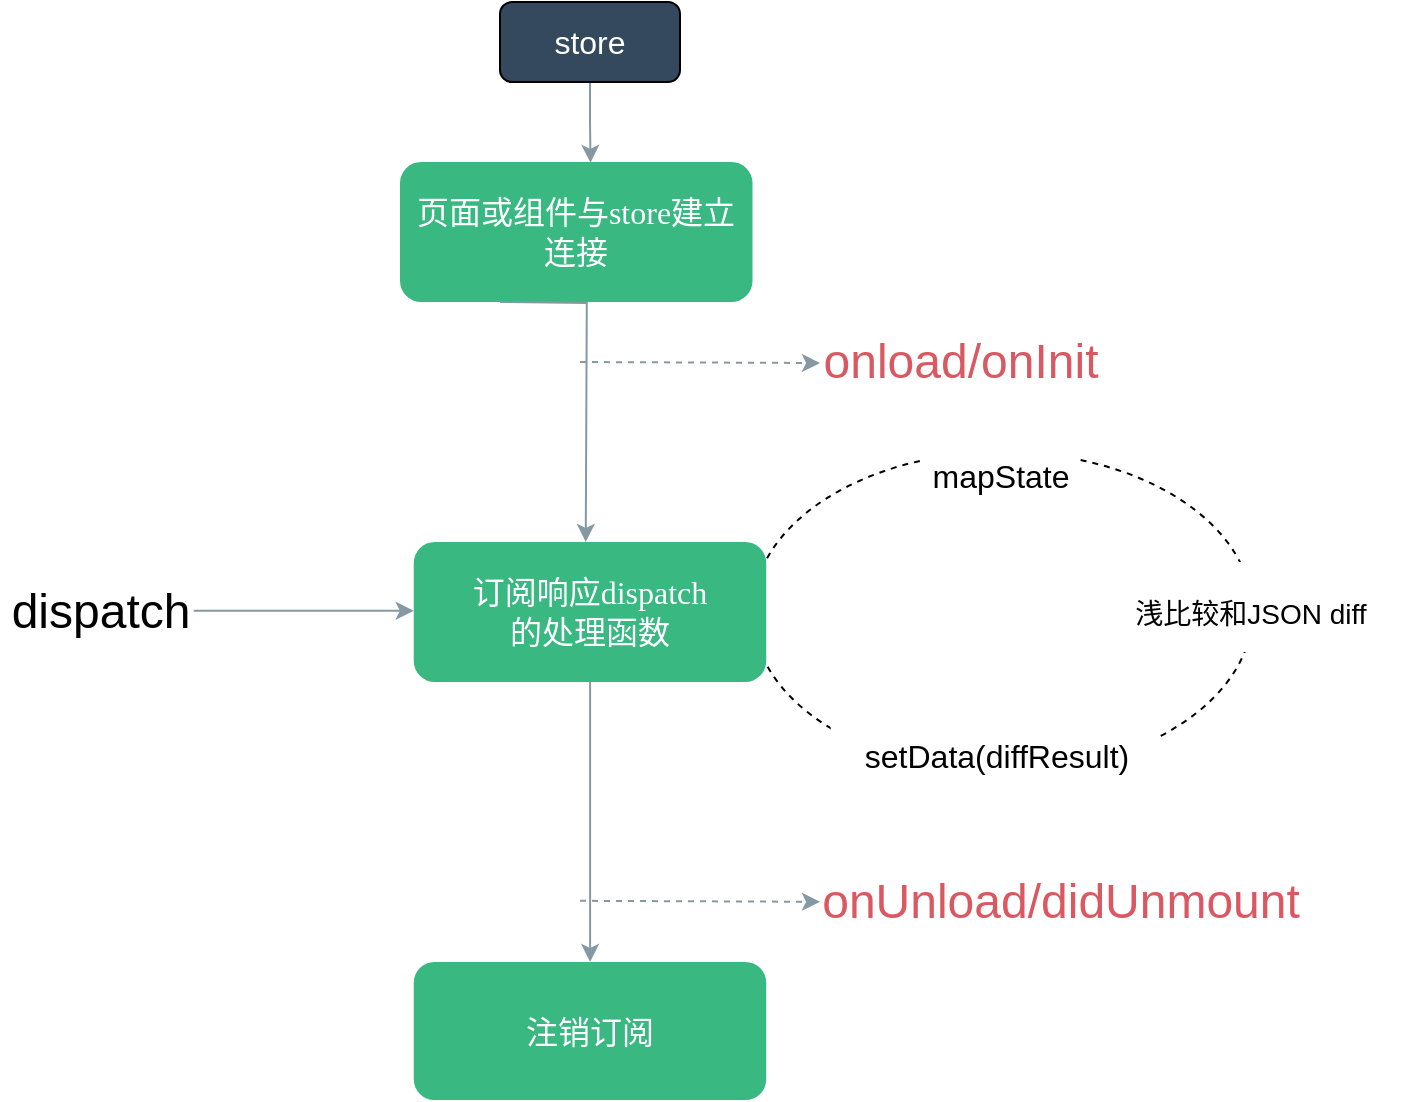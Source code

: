 <mxfile version="12.5.1" type="github">
  <diagram id="C5RBs43oDa-KdzZeNtuy" name="Page-1">
    <mxGraphModel dx="1004" dy="668" grid="1" gridSize="10" guides="1" tooltips="1" connect="1" arrows="1" fold="1" page="1" pageScale="1" pageWidth="827" pageHeight="1169" math="0" shadow="0">
      <root>
        <mxCell id="WIyWlLk6GJQsqaUBKTNV-0"/>
        <mxCell id="WIyWlLk6GJQsqaUBKTNV-1" parent="WIyWlLk6GJQsqaUBKTNV-0"/>
        <mxCell id="lqpBM2IWSvwyHKy44acA-0" value="" style="edgeStyle=orthogonalEdgeStyle;rounded=0;orthogonalLoop=1;jettySize=auto;html=1;exitX=0.5;exitY=1;exitDx=0;exitDy=0;strokeColor=#8599A3;" edge="1" parent="WIyWlLk6GJQsqaUBKTNV-1" source="lqpBM2IWSvwyHKy44acA-2">
          <mxGeometry relative="1" as="geometry">
            <mxPoint x="345.286" y="150.429" as="targetPoint"/>
          </mxGeometry>
        </mxCell>
        <mxCell id="lqpBM2IWSvwyHKy44acA-2" value="&lt;font color=&quot;#ffffff&quot; style=&quot;font-size: 16px&quot;&gt;store&lt;/font&gt;" style="rounded=1;whiteSpace=wrap;html=1;fillColor=#34495D;" vertex="1" parent="WIyWlLk6GJQsqaUBKTNV-1">
          <mxGeometry x="300" y="70" width="90" height="40" as="geometry"/>
        </mxCell>
        <mxCell id="lqpBM2IWSvwyHKy44acA-3" value="&lt;font color=&quot;#ffffff&quot; style=&quot;font-size: 16px&quot; face=&quot;Lucida Console&quot;&gt;页面或组件与store建立连接&lt;br&gt;&lt;/font&gt;" style="rounded=1;whiteSpace=wrap;html=1;fillColor=#39b882;strokeColor=none;" vertex="1" parent="WIyWlLk6GJQsqaUBKTNV-1">
          <mxGeometry x="250" y="150" width="176.25" height="70" as="geometry"/>
        </mxCell>
        <mxCell id="lqpBM2IWSvwyHKy44acA-4" value="" style="endArrow=classic;html=1;shadow=0;dashed=1;strokeColor=#8599A3;" edge="1" parent="WIyWlLk6GJQsqaUBKTNV-1">
          <mxGeometry width="50" height="50" relative="1" as="geometry">
            <mxPoint x="340" y="250" as="sourcePoint"/>
            <mxPoint x="460" y="250.5" as="targetPoint"/>
          </mxGeometry>
        </mxCell>
        <mxCell id="lqpBM2IWSvwyHKy44acA-8" value="" style="edgeStyle=orthogonalEdgeStyle;rounded=0;orthogonalLoop=1;jettySize=auto;html=1;exitX=0.5;exitY=1;exitDx=0;exitDy=0;strokeColor=#8599A3;entryX=0.5;entryY=0;entryDx=0;entryDy=0;" edge="1" parent="WIyWlLk6GJQsqaUBKTNV-1">
          <mxGeometry relative="1" as="geometry">
            <mxPoint x="300.0" y="220" as="sourcePoint"/>
            <mxPoint x="342.87" y="340" as="targetPoint"/>
            <Array as="points"/>
          </mxGeometry>
        </mxCell>
        <mxCell id="lqpBM2IWSvwyHKy44acA-21" value="&lt;span style=&quot;font-weight: normal&quot;&gt;&lt;font color=&quot;#da5861&quot;&gt;onload/onInit&lt;/font&gt;&lt;/span&gt;" style="text;strokeColor=none;fillColor=none;html=1;fontSize=24;fontStyle=1;verticalAlign=middle;align=center;" vertex="1" parent="WIyWlLk6GJQsqaUBKTNV-1">
          <mxGeometry x="480" y="230" width="100" height="40" as="geometry"/>
        </mxCell>
        <mxCell id="lqpBM2IWSvwyHKy44acA-25" value="" style="edgeStyle=orthogonalEdgeStyle;rounded=0;orthogonalLoop=1;jettySize=auto;html=1;strokeColor=#8599A3;" edge="1" parent="WIyWlLk6GJQsqaUBKTNV-1" source="lqpBM2IWSvwyHKy44acA-23" target="lqpBM2IWSvwyHKy44acA-24">
          <mxGeometry relative="1" as="geometry">
            <Array as="points">
              <mxPoint x="345" y="520"/>
              <mxPoint x="345" y="520"/>
            </Array>
          </mxGeometry>
        </mxCell>
        <mxCell id="lqpBM2IWSvwyHKy44acA-24" value="&lt;font color=&quot;#ffffff&quot; style=&quot;font-size: 16px&quot; face=&quot;Lucida Console&quot;&gt;注销订阅&lt;br&gt;&lt;/font&gt;" style="rounded=1;whiteSpace=wrap;html=1;fillColor=#39b882;strokeColor=none;" vertex="1" parent="WIyWlLk6GJQsqaUBKTNV-1">
          <mxGeometry x="256.87" y="550" width="176.25" height="69" as="geometry"/>
        </mxCell>
        <mxCell id="lqpBM2IWSvwyHKy44acA-26" value="" style="endArrow=classic;html=1;shadow=0;dashed=1;strokeColor=#8599A3;" edge="1" parent="WIyWlLk6GJQsqaUBKTNV-1">
          <mxGeometry width="50" height="50" relative="1" as="geometry">
            <mxPoint x="340" y="519.41" as="sourcePoint"/>
            <mxPoint x="460" y="519.91" as="targetPoint"/>
          </mxGeometry>
        </mxCell>
        <mxCell id="lqpBM2IWSvwyHKy44acA-27" value="&lt;span style=&quot;font-weight: normal&quot;&gt;&lt;font color=&quot;#da5861&quot;&gt;onUnload/didUnmount&lt;/font&gt;&lt;/span&gt;" style="text;strokeColor=none;fillColor=none;html=1;fontSize=24;fontStyle=1;verticalAlign=middle;align=center;" vertex="1" parent="WIyWlLk6GJQsqaUBKTNV-1">
          <mxGeometry x="530" y="500" width="100" height="40" as="geometry"/>
        </mxCell>
        <mxCell id="lqpBM2IWSvwyHKy44acA-29" value="" style="ellipse;whiteSpace=wrap;html=1;dashed=1;fillColor=none;" vertex="1" parent="WIyWlLk6GJQsqaUBKTNV-1">
          <mxGeometry x="426.25" y="295" width="250" height="160" as="geometry"/>
        </mxCell>
        <mxCell id="lqpBM2IWSvwyHKy44acA-23" value="&lt;font color=&quot;#ffffff&quot; style=&quot;font-size: 16px&quot; face=&quot;Lucida Console&quot;&gt;订阅响应dispatch&lt;br&gt;的处理函数&lt;br&gt;&lt;/font&gt;" style="rounded=1;whiteSpace=wrap;html=1;fillColor=#39b882;strokeColor=none;" vertex="1" parent="WIyWlLk6GJQsqaUBKTNV-1">
          <mxGeometry x="256.87" y="340" width="176.25" height="70" as="geometry"/>
        </mxCell>
        <mxCell id="lqpBM2IWSvwyHKy44acA-30" value="" style="endArrow=classic;html=1;strokeColor=#8599A3;" edge="1" parent="WIyWlLk6GJQsqaUBKTNV-1">
          <mxGeometry width="50" height="50" relative="1" as="geometry">
            <mxPoint x="146.87" y="374.41" as="sourcePoint"/>
            <mxPoint x="256.87" y="374.41" as="targetPoint"/>
          </mxGeometry>
        </mxCell>
        <mxCell id="lqpBM2IWSvwyHKy44acA-31" value="dispatch" style="text;strokeColor=none;fillColor=none;html=1;fontSize=24;fontStyle=0;verticalAlign=middle;align=center;dashed=1;" vertex="1" parent="WIyWlLk6GJQsqaUBKTNV-1">
          <mxGeometry x="50" y="355" width="100" height="40" as="geometry"/>
        </mxCell>
        <mxCell id="lqpBM2IWSvwyHKy44acA-36" value="&lt;font style=&quot;font-weight: normal ; font-size: 16px&quot;&gt;mapState&lt;/font&gt;" style="text;strokeColor=none;fillColor=#ffffff;html=1;fontSize=24;fontStyle=1;verticalAlign=middle;align=center;dashed=1;" vertex="1" parent="WIyWlLk6GJQsqaUBKTNV-1">
          <mxGeometry x="510" y="280" width="80" height="50" as="geometry"/>
        </mxCell>
        <mxCell id="lqpBM2IWSvwyHKy44acA-38" value="&lt;font style=&quot;font-weight: normal&quot;&gt;&lt;font style=&quot;font-size: 14px&quot;&gt;浅比较和JSON diff&lt;/font&gt;&lt;br&gt;&lt;/font&gt;" style="text;strokeColor=none;fillColor=#ffffff;html=1;fontSize=24;fontStyle=1;verticalAlign=middle;align=center;dashed=1;" vertex="1" parent="WIyWlLk6GJQsqaUBKTNV-1">
          <mxGeometry x="590" y="350" width="170" height="45" as="geometry"/>
        </mxCell>
        <mxCell id="lqpBM2IWSvwyHKy44acA-39" value="&lt;font style=&quot;font-weight: normal ; font-size: 16px&quot;&gt;setData(diffResult)&lt;/font&gt;" style="text;strokeColor=none;fillColor=#ffffff;html=1;fontSize=24;fontStyle=1;verticalAlign=middle;align=center;dashed=1;" vertex="1" parent="WIyWlLk6GJQsqaUBKTNV-1">
          <mxGeometry x="465.31" y="410" width="164.69" height="70" as="geometry"/>
        </mxCell>
      </root>
    </mxGraphModel>
  </diagram>
</mxfile>
